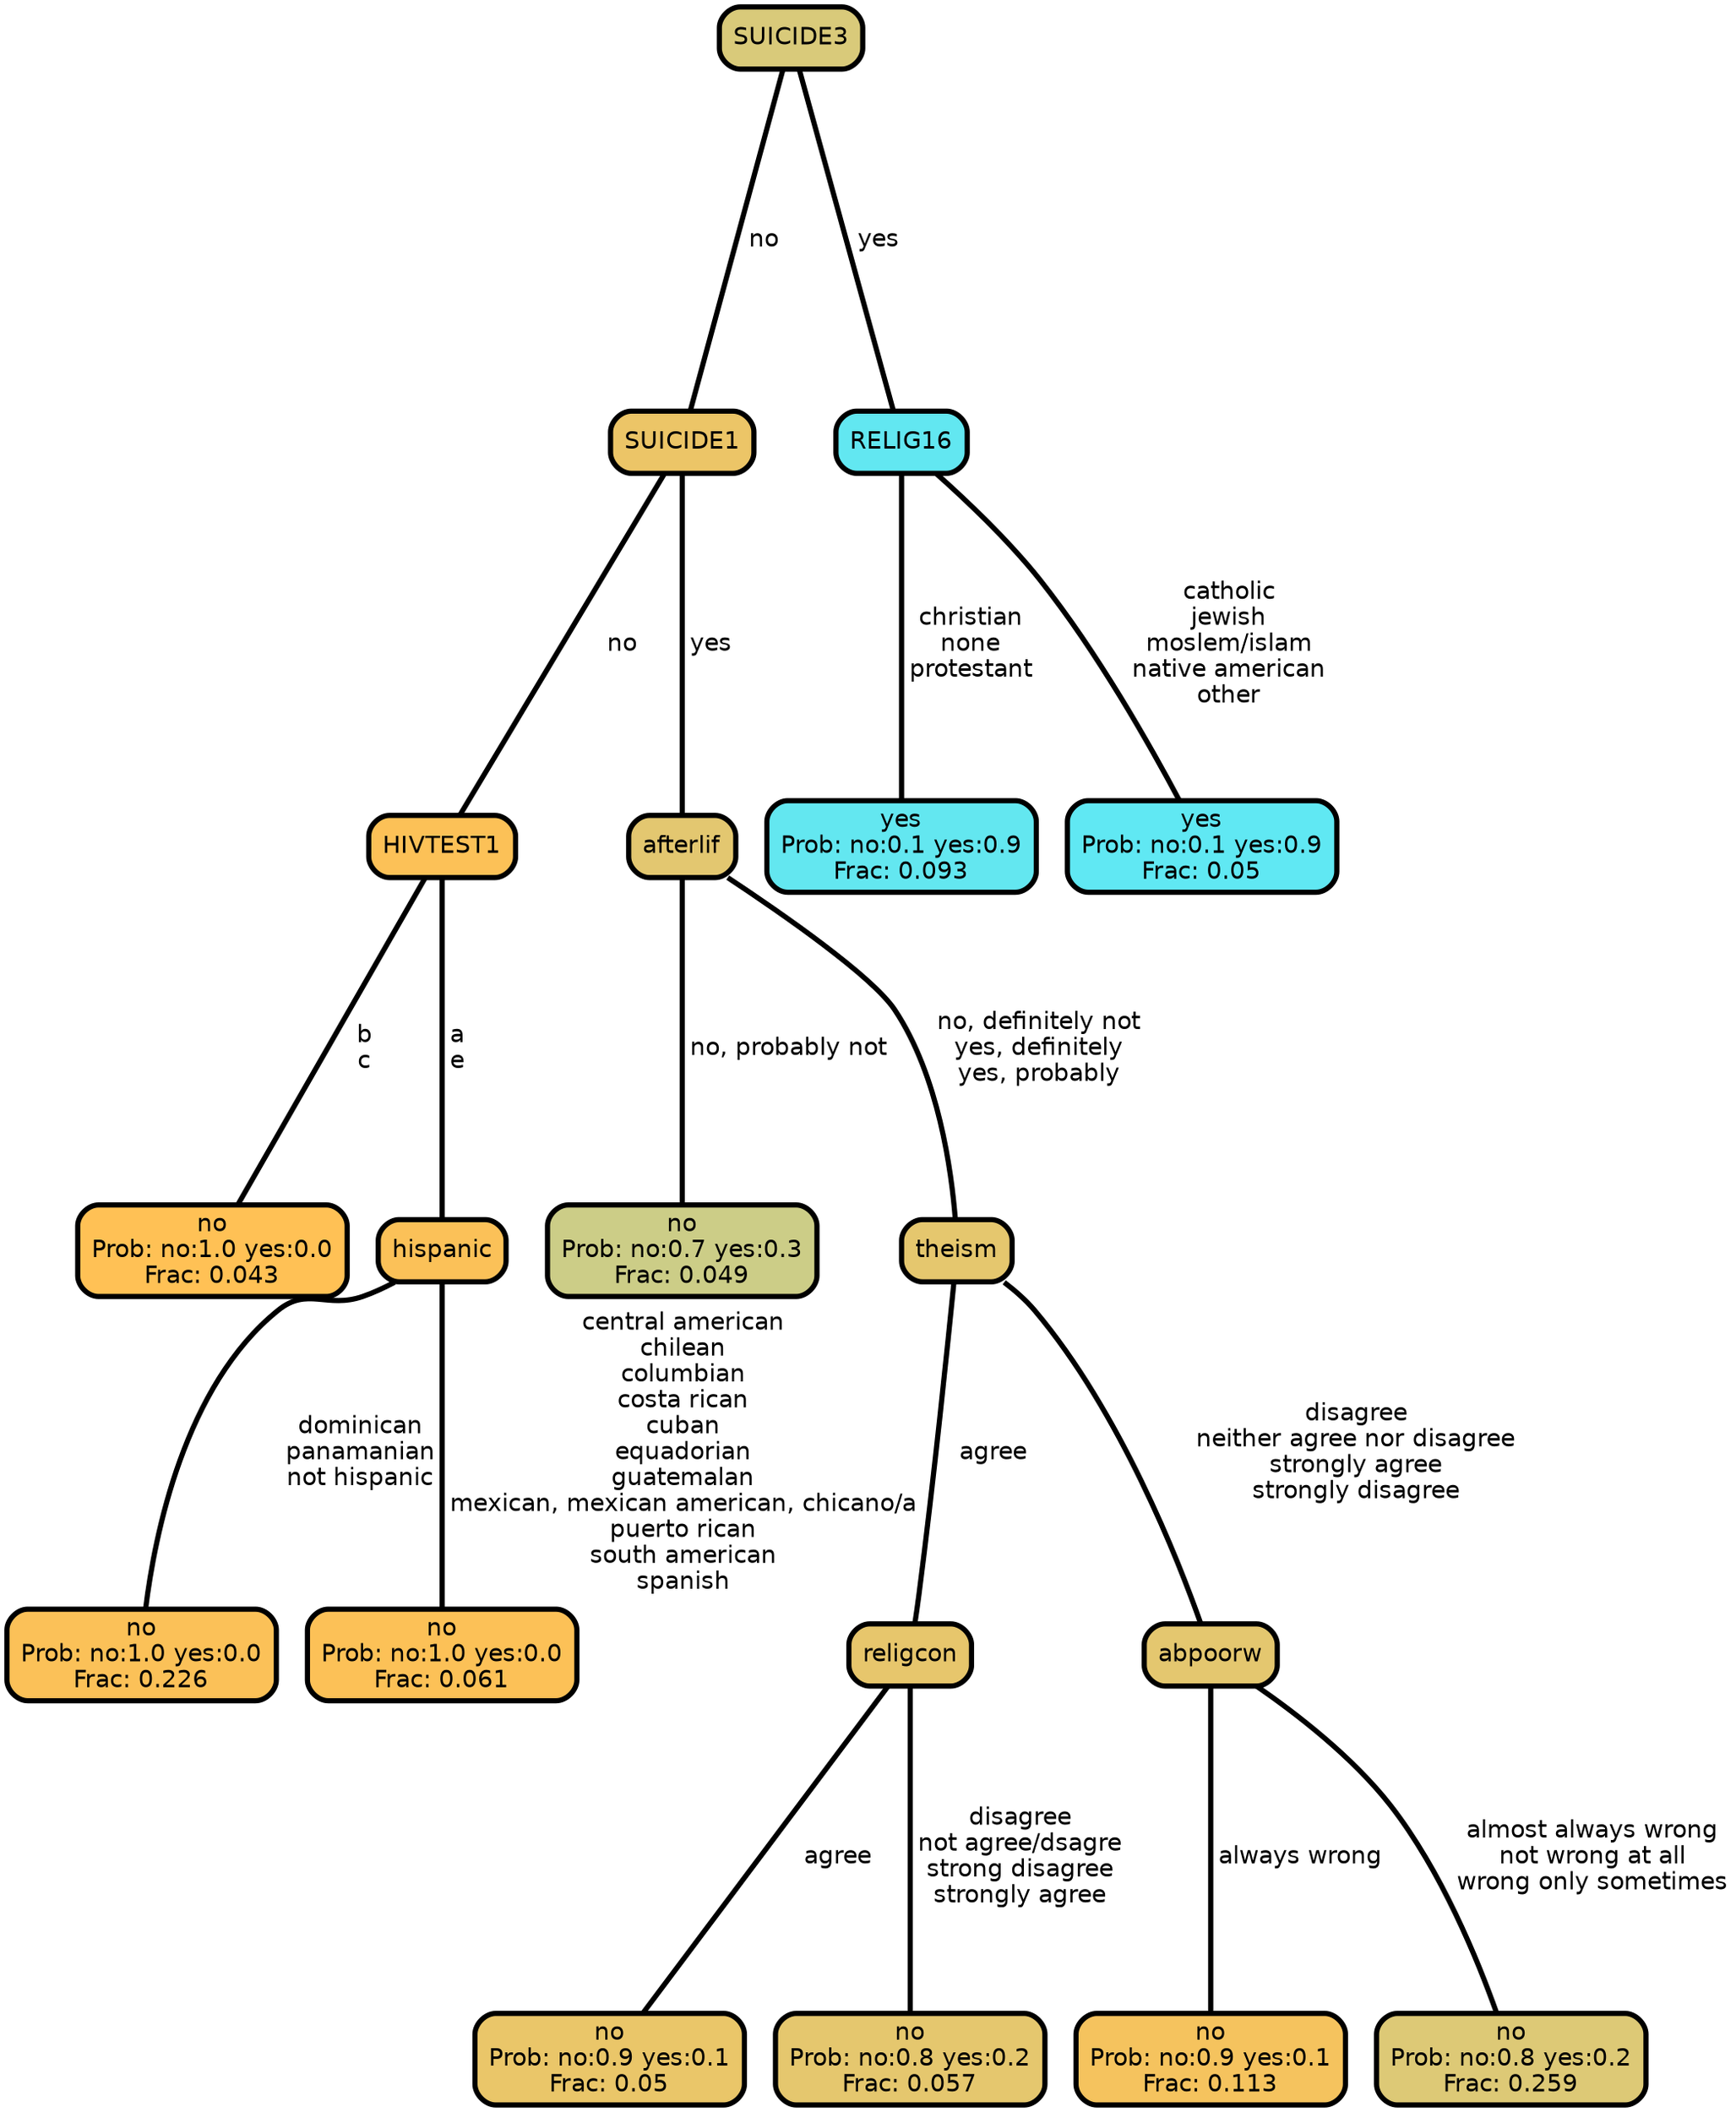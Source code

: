 graph Tree {
node [shape=box, style="filled, rounded",color="black",penwidth="3",fontcolor="black",                 fontname=helvetica] ;
graph [ranksep="0 equally", splines=straight,                 bgcolor=transparent, dpi=200] ;
edge [fontname=helvetica, color=black] ;
0 [label="no
Prob: no:1.0 yes:0.0
Frac: 0.043", fillcolor="#ffc155"] ;
1 [label="HIVTEST1", fillcolor="#fcc157"] ;
2 [label="no
Prob: no:1.0 yes:0.0
Frac: 0.226", fillcolor="#fbc158"] ;
3 [label="hispanic", fillcolor="#fbc158"] ;
4 [label="no
Prob: no:1.0 yes:0.0
Frac: 0.061", fillcolor="#fcc157"] ;
5 [label="SUICIDE1", fillcolor="#ecc567"] ;
6 [label="no
Prob: no:0.7 yes:0.3
Frac: 0.049", fillcolor="#cccd87"] ;
7 [label="afterlif", fillcolor="#e3c770"] ;
8 [label="no
Prob: no:0.9 yes:0.1
Frac: 0.05", fillcolor="#eac669"] ;
9 [label="religcon", fillcolor="#e7c66c"] ;
10 [label="no
Prob: no:0.8 yes:0.2
Frac: 0.057", fillcolor="#e5c76e"] ;
11 [label="theism", fillcolor="#e5c76e"] ;
12 [label="no
Prob: no:0.9 yes:0.1
Frac: 0.113", fillcolor="#f5c35e"] ;
13 [label="abpoorw", fillcolor="#e4c76f"] ;
14 [label="no
Prob: no:0.8 yes:0.2
Frac: 0.259", fillcolor="#ddc976"] ;
15 [label="SUICIDE3", fillcolor="#d9ca7a"] ;
16 [label="yes
Prob: no:0.1 yes:0.9
Frac: 0.093", fillcolor="#63e7f0"] ;
17 [label="RELIG16", fillcolor="#62e7f1"] ;
18 [label="yes
Prob: no:0.1 yes:0.9
Frac: 0.05", fillcolor="#60e8f3"] ;
1 -- 0 [label=" b\n c",penwidth=3] ;
1 -- 3 [label=" a\n e",penwidth=3] ;
3 -- 2 [label=" dominican\n panamanian\n not hispanic",penwidth=3] ;
3 -- 4 [label=" central american\n chilean\n columbian\n costa rican\n cuban\n equadorian\n guatemalan\n mexican, mexican american, chicano/a\n puerto rican\n south american\n spanish",penwidth=3] ;
5 -- 1 [label=" no",penwidth=3] ;
5 -- 7 [label=" yes",penwidth=3] ;
7 -- 6 [label=" no, probably not",penwidth=3] ;
7 -- 11 [label=" no, definitely not\n yes, definitely\n yes, probably",penwidth=3] ;
9 -- 8 [label=" agree",penwidth=3] ;
9 -- 10 [label=" disagree\n not agree/dsagre\n strong disagree\n strongly agree",penwidth=3] ;
11 -- 9 [label=" agree",penwidth=3] ;
11 -- 13 [label=" disagree\n neither agree nor disagree\n strongly agree\n strongly disagree",penwidth=3] ;
13 -- 12 [label=" always wrong",penwidth=3] ;
13 -- 14 [label=" almost always wrong\n not wrong at all\n wrong only sometimes",penwidth=3] ;
15 -- 5 [label=" no",penwidth=3] ;
15 -- 17 [label=" yes",penwidth=3] ;
17 -- 16 [label=" christian\n none\n protestant",penwidth=3] ;
17 -- 18 [label=" catholic\n jewish\n moslem/islam\n native american\n other",penwidth=3] ;
{rank = same;}}